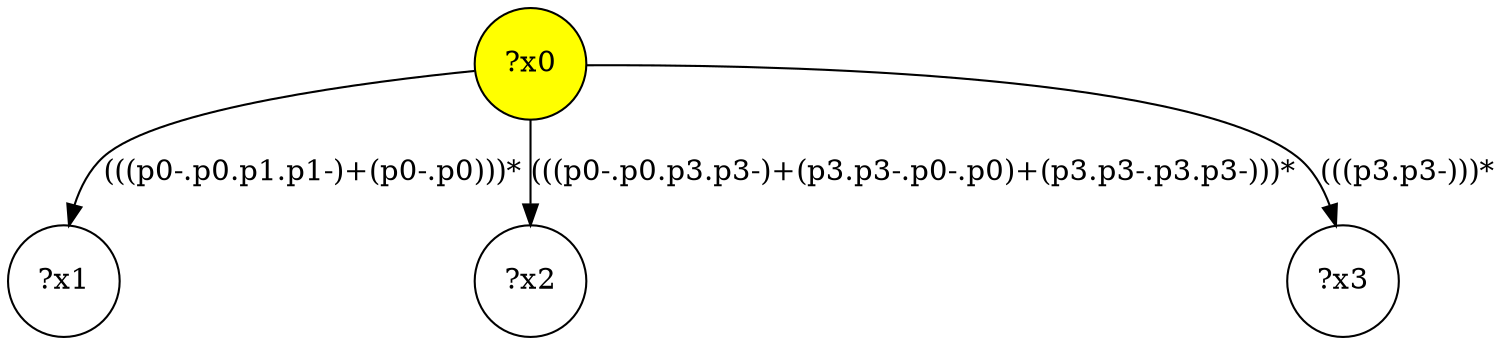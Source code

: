 digraph g {
	x0 [fillcolor="yellow", style="filled," shape=circle, label="?x0"];
	x1 [shape=circle, label="?x1"];
x0 -> x1[label="(((p0-.p0.p1.p1-)+(p0-.p0)))*"]	x2 [shape=circle, label="?x2"];
x0 -> x2[label="(((p0-.p0.p3.p3-)+(p3.p3-.p0-.p0)+(p3.p3-.p3.p3-)))*"]	x3 [shape=circle, label="?x3"];
x0 -> x3[label="(((p3.p3-)))*"]}

